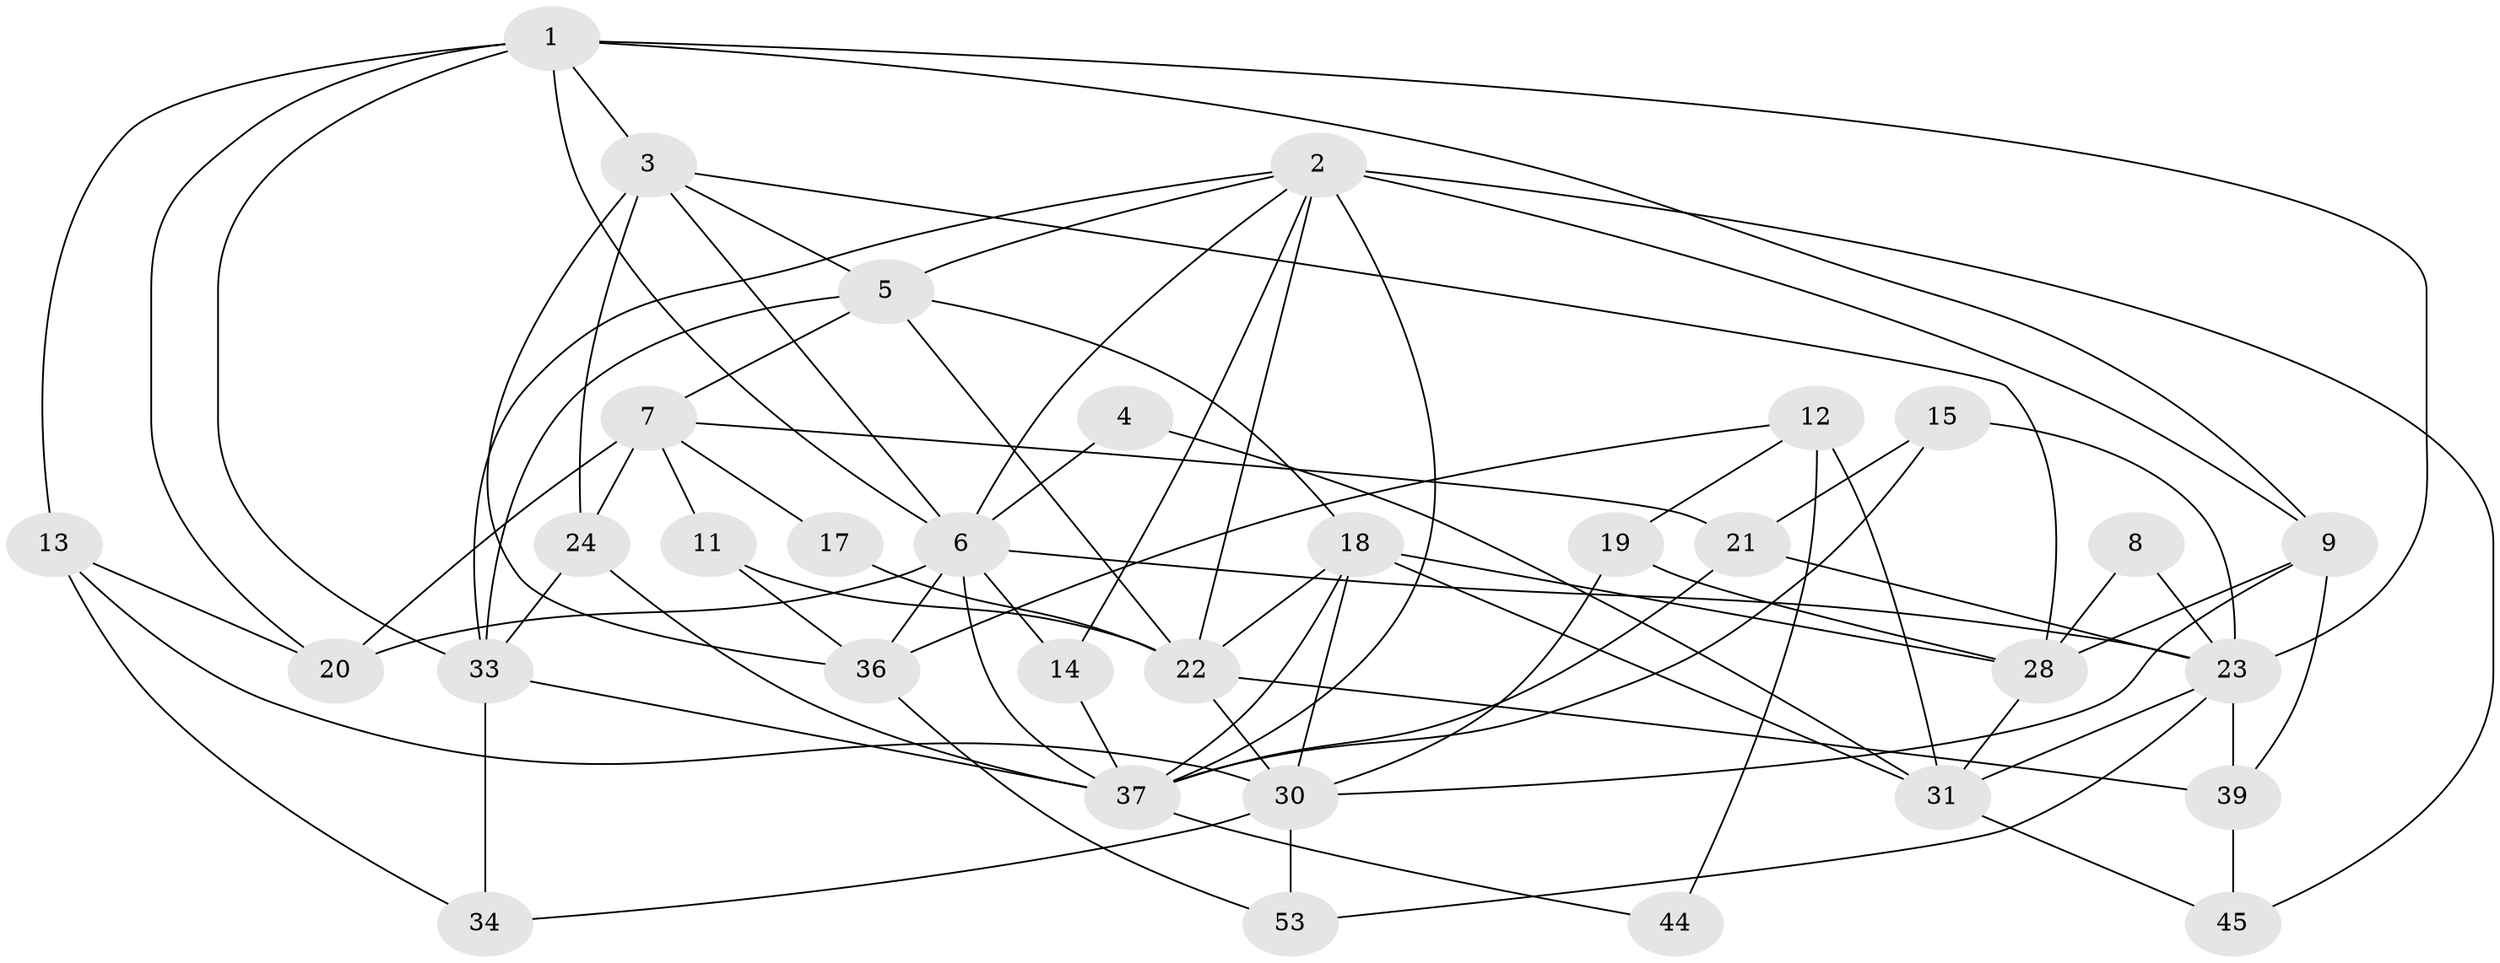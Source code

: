 // Generated by graph-tools (version 1.1) at 2025/52/02/27/25 19:52:02]
// undirected, 33 vertices, 80 edges
graph export_dot {
graph [start="1"]
  node [color=gray90,style=filled];
  1 [super="+43"];
  2 [super="+16"];
  3 [super="+51"];
  4;
  5 [super="+26"];
  6 [super="+10"];
  7 [super="+49"];
  8 [super="+50"];
  9 [super="+41"];
  11;
  12 [super="+48"];
  13 [super="+25"];
  14;
  15 [super="+42"];
  17;
  18 [super="+52"];
  19;
  20 [super="+55"];
  21 [super="+29"];
  22 [super="+47"];
  23 [super="+27"];
  24 [super="+38"];
  28 [super="+40"];
  30 [super="+46"];
  31 [super="+32"];
  33 [super="+35"];
  34;
  36;
  37 [super="+57"];
  39;
  44 [super="+56"];
  45;
  53 [super="+54"];
  1 -- 3;
  1 -- 20;
  1 -- 6;
  1 -- 9;
  1 -- 23;
  1 -- 13;
  1 -- 33;
  2 -- 22;
  2 -- 37;
  2 -- 33 [weight=2];
  2 -- 6;
  2 -- 45;
  2 -- 14;
  2 -- 9;
  2 -- 5;
  3 -- 36;
  3 -- 6;
  3 -- 28;
  3 -- 24 [weight=2];
  3 -- 5;
  4 -- 31 [weight=2];
  4 -- 6;
  5 -- 7;
  5 -- 33;
  5 -- 18;
  5 -- 22;
  6 -- 14;
  6 -- 36;
  6 -- 23;
  6 -- 20;
  6 -- 37;
  7 -- 11;
  7 -- 17;
  7 -- 20;
  7 -- 21;
  7 -- 24;
  8 -- 28 [weight=2];
  8 -- 23;
  9 -- 28;
  9 -- 39;
  9 -- 30;
  11 -- 36;
  11 -- 22;
  12 -- 36;
  12 -- 19;
  12 -- 44 [weight=2];
  12 -- 31;
  13 -- 20;
  13 -- 34;
  13 -- 30;
  14 -- 37;
  15 -- 23;
  15 -- 21 [weight=2];
  15 -- 37;
  17 -- 22;
  18 -- 30;
  18 -- 37;
  18 -- 22;
  18 -- 28;
  18 -- 31;
  19 -- 28;
  19 -- 30;
  21 -- 23;
  21 -- 37;
  22 -- 39;
  22 -- 30;
  23 -- 39;
  23 -- 31;
  23 -- 53;
  24 -- 33;
  24 -- 37;
  28 -- 31;
  30 -- 34;
  30 -- 53;
  31 -- 45;
  33 -- 37 [weight=2];
  33 -- 34;
  36 -- 53;
  37 -- 44;
  39 -- 45;
}
